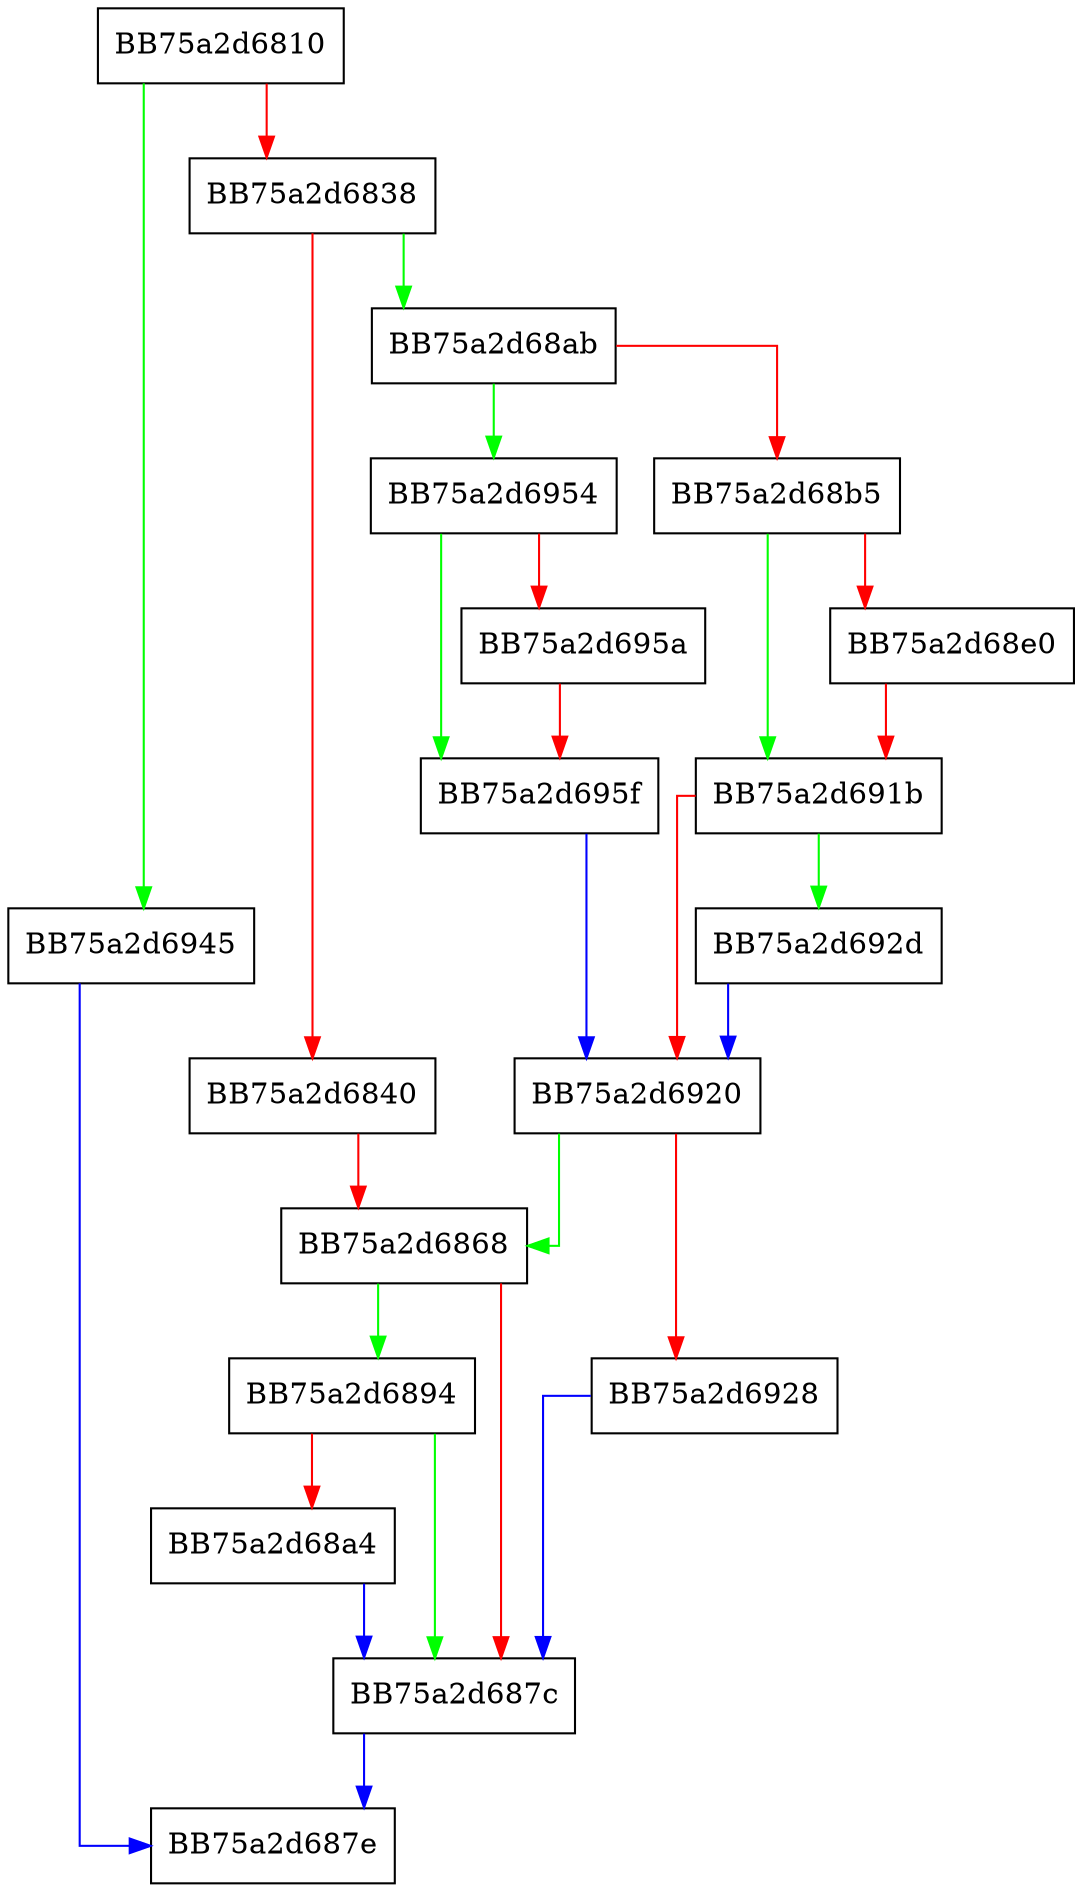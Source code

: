 digraph CurrentResourceId {
  node [shape="box"];
  graph [splines=ortho];
  BB75a2d6810 -> BB75a2d6945 [color="green"];
  BB75a2d6810 -> BB75a2d6838 [color="red"];
  BB75a2d6838 -> BB75a2d68ab [color="green"];
  BB75a2d6838 -> BB75a2d6840 [color="red"];
  BB75a2d6840 -> BB75a2d6868 [color="red"];
  BB75a2d6868 -> BB75a2d6894 [color="green"];
  BB75a2d6868 -> BB75a2d687c [color="red"];
  BB75a2d687c -> BB75a2d687e [color="blue"];
  BB75a2d6894 -> BB75a2d687c [color="green"];
  BB75a2d6894 -> BB75a2d68a4 [color="red"];
  BB75a2d68a4 -> BB75a2d687c [color="blue"];
  BB75a2d68ab -> BB75a2d6954 [color="green"];
  BB75a2d68ab -> BB75a2d68b5 [color="red"];
  BB75a2d68b5 -> BB75a2d691b [color="green"];
  BB75a2d68b5 -> BB75a2d68e0 [color="red"];
  BB75a2d68e0 -> BB75a2d691b [color="red"];
  BB75a2d691b -> BB75a2d692d [color="green"];
  BB75a2d691b -> BB75a2d6920 [color="red"];
  BB75a2d6920 -> BB75a2d6868 [color="green"];
  BB75a2d6920 -> BB75a2d6928 [color="red"];
  BB75a2d6928 -> BB75a2d687c [color="blue"];
  BB75a2d692d -> BB75a2d6920 [color="blue"];
  BB75a2d6945 -> BB75a2d687e [color="blue"];
  BB75a2d6954 -> BB75a2d695f [color="green"];
  BB75a2d6954 -> BB75a2d695a [color="red"];
  BB75a2d695a -> BB75a2d695f [color="red"];
  BB75a2d695f -> BB75a2d6920 [color="blue"];
}